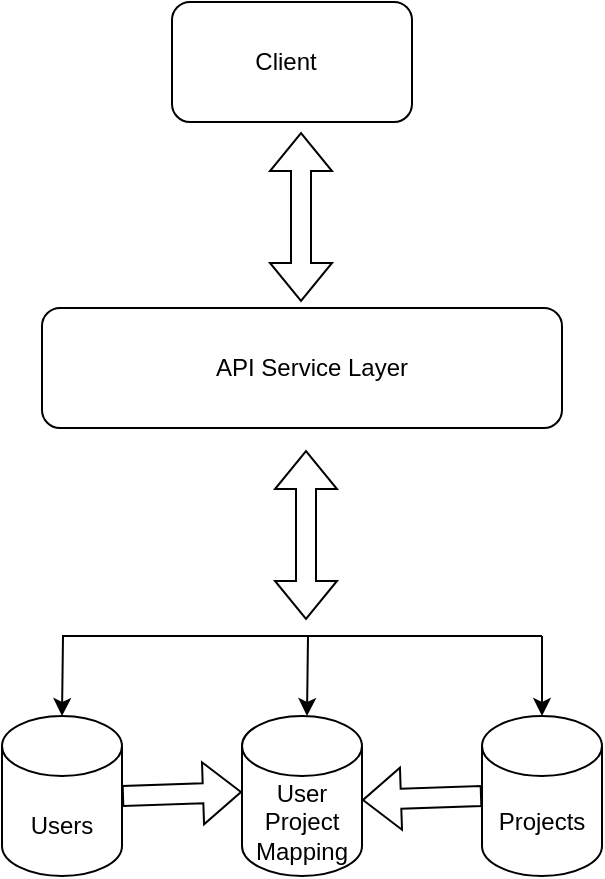 <mxfile version="23.1.1" type="github">
  <diagram name="Page-1" id="E_m7uqv8q-BkT2iJlU77">
    <mxGraphModel dx="1248" dy="508" grid="1" gridSize="10" guides="1" tooltips="1" connect="1" arrows="1" fold="1" page="1" pageScale="1" pageWidth="827" pageHeight="1169" math="0" shadow="0">
      <root>
        <mxCell id="0" />
        <mxCell id="1" parent="0" />
        <mxCell id="MGeUVpR0s7c0yKANGd0--1" value="" style="shape=cylinder3;whiteSpace=wrap;html=1;boundedLbl=1;backgroundOutline=1;size=15;" vertex="1" parent="1">
          <mxGeometry x="88" y="377" width="60" height="80" as="geometry" />
        </mxCell>
        <mxCell id="MGeUVpR0s7c0yKANGd0--2" value="Users" style="text;html=1;strokeColor=none;fillColor=none;align=center;verticalAlign=middle;whiteSpace=wrap;rounded=0;" vertex="1" parent="1">
          <mxGeometry x="88" y="417" width="60" height="30" as="geometry" />
        </mxCell>
        <mxCell id="MGeUVpR0s7c0yKANGd0--3" value="" style="shape=cylinder3;whiteSpace=wrap;html=1;boundedLbl=1;backgroundOutline=1;size=15;" vertex="1" parent="1">
          <mxGeometry x="328" y="377" width="60" height="80" as="geometry" />
        </mxCell>
        <mxCell id="MGeUVpR0s7c0yKANGd0--4" value="Projects" style="text;html=1;strokeColor=none;fillColor=none;align=center;verticalAlign=middle;whiteSpace=wrap;rounded=0;" vertex="1" parent="1">
          <mxGeometry x="328" y="415" width="60" height="30" as="geometry" />
        </mxCell>
        <mxCell id="MGeUVpR0s7c0yKANGd0--5" value="" style="shape=cylinder3;whiteSpace=wrap;html=1;boundedLbl=1;backgroundOutline=1;size=15;" vertex="1" parent="1">
          <mxGeometry x="208" y="377" width="60" height="80" as="geometry" />
        </mxCell>
        <mxCell id="MGeUVpR0s7c0yKANGd0--6" value="User Project Mapping" style="text;html=1;strokeColor=none;fillColor=none;align=center;verticalAlign=middle;whiteSpace=wrap;rounded=0;" vertex="1" parent="1">
          <mxGeometry x="208" y="415" width="60" height="30" as="geometry" />
        </mxCell>
        <mxCell id="MGeUVpR0s7c0yKANGd0--7" value="" style="rounded=1;whiteSpace=wrap;html=1;" vertex="1" parent="1">
          <mxGeometry x="108" y="173" width="260" height="60" as="geometry" />
        </mxCell>
        <mxCell id="MGeUVpR0s7c0yKANGd0--8" value="API Service Layer" style="text;html=1;strokeColor=none;fillColor=none;align=center;verticalAlign=middle;whiteSpace=wrap;rounded=0;" vertex="1" parent="1">
          <mxGeometry x="173" y="188" width="140" height="30" as="geometry" />
        </mxCell>
        <mxCell id="MGeUVpR0s7c0yKANGd0--9" value="" style="shape=flexArrow;endArrow=classic;html=1;rounded=0;entryX=0;entryY=0;entryDx=0;entryDy=0;" edge="1" parent="1" target="MGeUVpR0s7c0yKANGd0--6">
          <mxGeometry width="50" height="50" relative="1" as="geometry">
            <mxPoint x="148" y="417" as="sourcePoint" />
            <mxPoint x="198" y="367" as="targetPoint" />
          </mxGeometry>
        </mxCell>
        <mxCell id="MGeUVpR0s7c0yKANGd0--10" value="" style="shape=flexArrow;endArrow=classic;html=1;rounded=0;entryX=0;entryY=0;entryDx=0;entryDy=0;" edge="1" parent="1">
          <mxGeometry width="50" height="50" relative="1" as="geometry">
            <mxPoint x="328" y="417" as="sourcePoint" />
            <mxPoint x="268" y="419" as="targetPoint" />
          </mxGeometry>
        </mxCell>
        <mxCell id="MGeUVpR0s7c0yKANGd0--11" value="" style="endArrow=none;html=1;rounded=0;" edge="1" parent="1">
          <mxGeometry width="50" height="50" relative="1" as="geometry">
            <mxPoint x="118" y="337" as="sourcePoint" />
            <mxPoint x="358" y="337" as="targetPoint" />
          </mxGeometry>
        </mxCell>
        <mxCell id="MGeUVpR0s7c0yKANGd0--12" value="" style="endArrow=classic;html=1;rounded=0;entryX=0.5;entryY=0;entryDx=0;entryDy=0;entryPerimeter=0;" edge="1" parent="1" target="MGeUVpR0s7c0yKANGd0--3">
          <mxGeometry width="50" height="50" relative="1" as="geometry">
            <mxPoint x="358" y="337" as="sourcePoint" />
            <mxPoint x="408" y="287" as="targetPoint" />
          </mxGeometry>
        </mxCell>
        <mxCell id="MGeUVpR0s7c0yKANGd0--13" value="" style="endArrow=classic;html=1;rounded=0;entryX=0.5;entryY=0;entryDx=0;entryDy=0;entryPerimeter=0;" edge="1" parent="1">
          <mxGeometry width="50" height="50" relative="1" as="geometry">
            <mxPoint x="241" y="337" as="sourcePoint" />
            <mxPoint x="240.5" y="377" as="targetPoint" />
          </mxGeometry>
        </mxCell>
        <mxCell id="MGeUVpR0s7c0yKANGd0--14" value="" style="endArrow=classic;html=1;rounded=0;entryX=0.5;entryY=0;entryDx=0;entryDy=0;entryPerimeter=0;" edge="1" parent="1">
          <mxGeometry width="50" height="50" relative="1" as="geometry">
            <mxPoint x="118.5" y="337" as="sourcePoint" />
            <mxPoint x="118" y="377" as="targetPoint" />
          </mxGeometry>
        </mxCell>
        <mxCell id="MGeUVpR0s7c0yKANGd0--15" value="" style="shape=flexArrow;endArrow=classic;startArrow=classic;html=1;rounded=0;" edge="1" parent="1">
          <mxGeometry width="100" height="100" relative="1" as="geometry">
            <mxPoint x="240" y="329" as="sourcePoint" />
            <mxPoint x="240" y="244" as="targetPoint" />
          </mxGeometry>
        </mxCell>
        <mxCell id="MGeUVpR0s7c0yKANGd0--16" value="" style="rounded=1;whiteSpace=wrap;html=1;" vertex="1" parent="1">
          <mxGeometry x="173" y="20" width="120" height="60" as="geometry" />
        </mxCell>
        <mxCell id="MGeUVpR0s7c0yKANGd0--17" value="Client" style="text;html=1;strokeColor=none;fillColor=none;align=center;verticalAlign=middle;whiteSpace=wrap;rounded=0;" vertex="1" parent="1">
          <mxGeometry x="200" y="35" width="60" height="30" as="geometry" />
        </mxCell>
        <mxCell id="MGeUVpR0s7c0yKANGd0--18" value="" style="shape=flexArrow;endArrow=classic;startArrow=classic;html=1;rounded=0;" edge="1" parent="1">
          <mxGeometry width="100" height="100" relative="1" as="geometry">
            <mxPoint x="237.5" y="170" as="sourcePoint" />
            <mxPoint x="237.5" y="85" as="targetPoint" />
          </mxGeometry>
        </mxCell>
      </root>
    </mxGraphModel>
  </diagram>
</mxfile>
